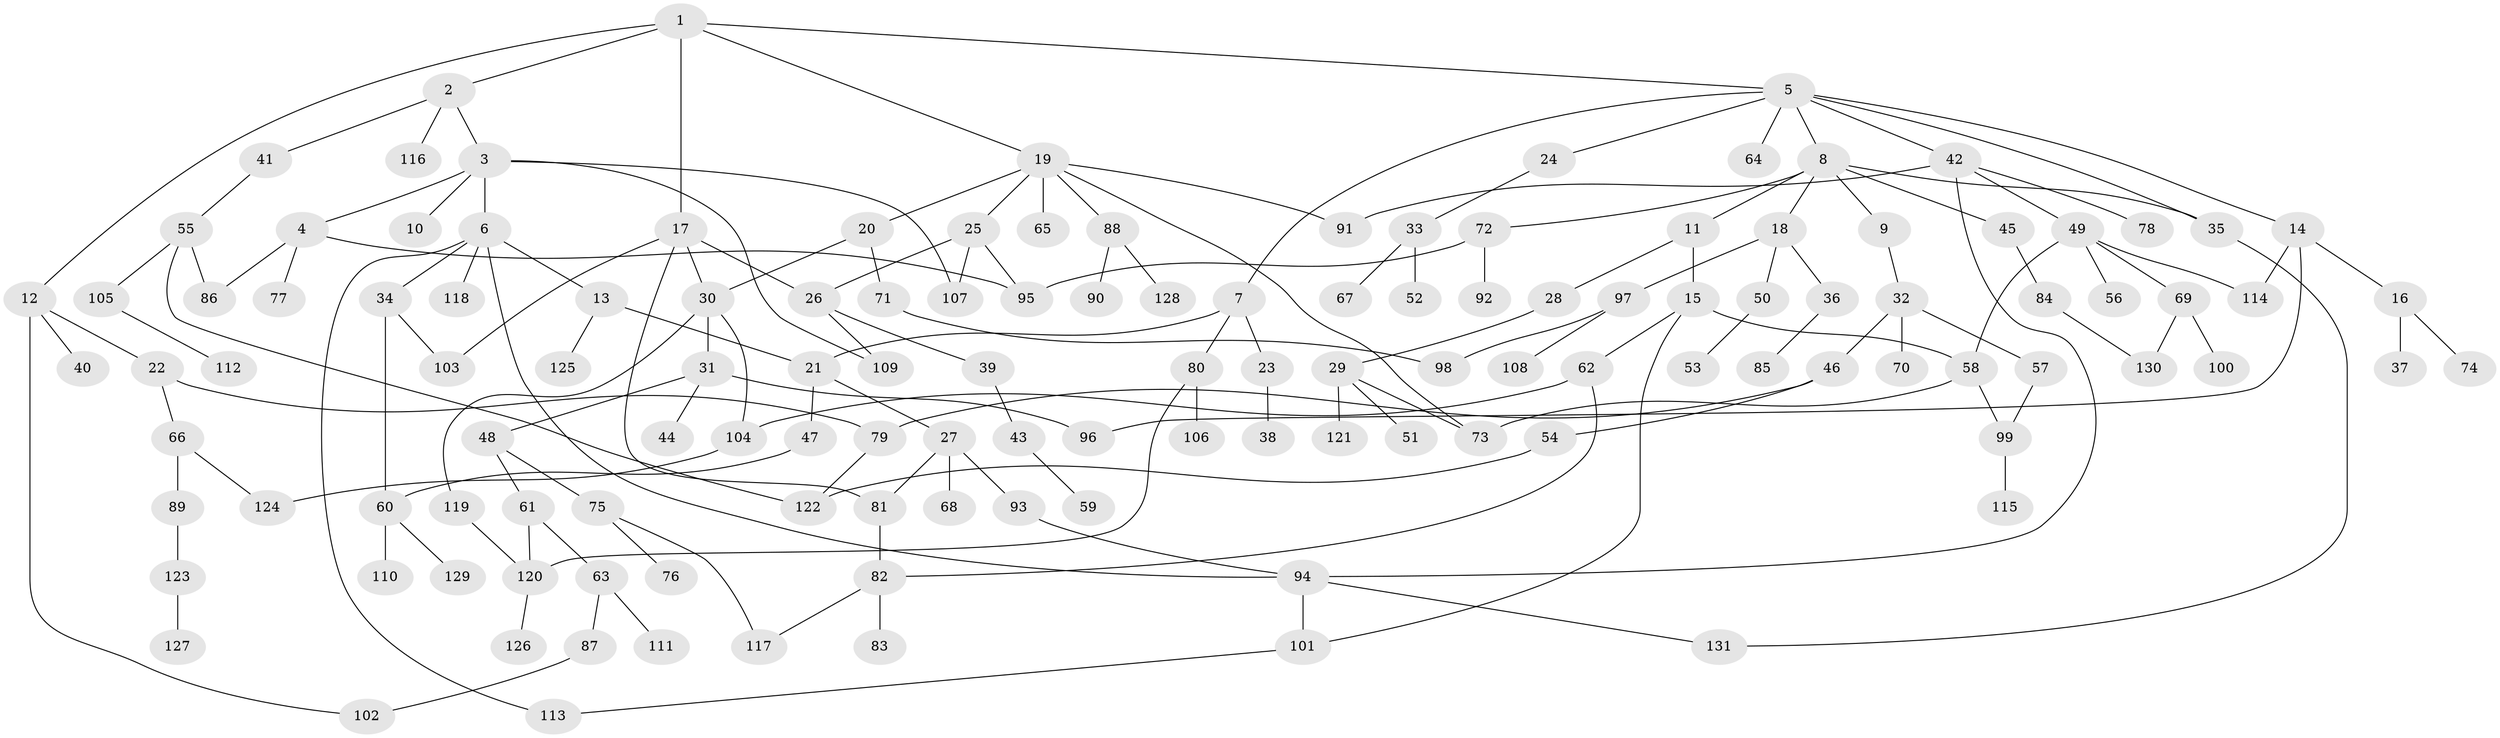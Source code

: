 // Generated by graph-tools (version 1.1) at 2025/25/03/09/25 03:25:31]
// undirected, 131 vertices, 166 edges
graph export_dot {
graph [start="1"]
  node [color=gray90,style=filled];
  1;
  2;
  3;
  4;
  5;
  6;
  7;
  8;
  9;
  10;
  11;
  12;
  13;
  14;
  15;
  16;
  17;
  18;
  19;
  20;
  21;
  22;
  23;
  24;
  25;
  26;
  27;
  28;
  29;
  30;
  31;
  32;
  33;
  34;
  35;
  36;
  37;
  38;
  39;
  40;
  41;
  42;
  43;
  44;
  45;
  46;
  47;
  48;
  49;
  50;
  51;
  52;
  53;
  54;
  55;
  56;
  57;
  58;
  59;
  60;
  61;
  62;
  63;
  64;
  65;
  66;
  67;
  68;
  69;
  70;
  71;
  72;
  73;
  74;
  75;
  76;
  77;
  78;
  79;
  80;
  81;
  82;
  83;
  84;
  85;
  86;
  87;
  88;
  89;
  90;
  91;
  92;
  93;
  94;
  95;
  96;
  97;
  98;
  99;
  100;
  101;
  102;
  103;
  104;
  105;
  106;
  107;
  108;
  109;
  110;
  111;
  112;
  113;
  114;
  115;
  116;
  117;
  118;
  119;
  120;
  121;
  122;
  123;
  124;
  125;
  126;
  127;
  128;
  129;
  130;
  131;
  1 -- 2;
  1 -- 5;
  1 -- 12;
  1 -- 17;
  1 -- 19;
  2 -- 3;
  2 -- 41;
  2 -- 116;
  3 -- 4;
  3 -- 6;
  3 -- 10;
  3 -- 107;
  3 -- 109;
  4 -- 77;
  4 -- 86;
  4 -- 95;
  5 -- 7;
  5 -- 8;
  5 -- 14;
  5 -- 24;
  5 -- 35;
  5 -- 42;
  5 -- 64;
  6 -- 13;
  6 -- 34;
  6 -- 94;
  6 -- 113;
  6 -- 118;
  7 -- 23;
  7 -- 80;
  7 -- 21;
  8 -- 9;
  8 -- 11;
  8 -- 18;
  8 -- 45;
  8 -- 72;
  8 -- 35;
  9 -- 32;
  11 -- 15;
  11 -- 28;
  12 -- 22;
  12 -- 40;
  12 -- 102;
  13 -- 21;
  13 -- 125;
  14 -- 16;
  14 -- 114;
  14 -- 96;
  15 -- 62;
  15 -- 58;
  15 -- 101;
  16 -- 37;
  16 -- 74;
  17 -- 26;
  17 -- 81;
  17 -- 103;
  17 -- 30;
  18 -- 36;
  18 -- 50;
  18 -- 97;
  19 -- 20;
  19 -- 25;
  19 -- 65;
  19 -- 88;
  19 -- 91;
  19 -- 73;
  20 -- 30;
  20 -- 71;
  21 -- 27;
  21 -- 47;
  22 -- 66;
  22 -- 79;
  23 -- 38;
  24 -- 33;
  25 -- 95;
  25 -- 107;
  25 -- 26;
  26 -- 39;
  26 -- 109;
  27 -- 68;
  27 -- 93;
  27 -- 81;
  28 -- 29;
  29 -- 51;
  29 -- 73;
  29 -- 121;
  30 -- 31;
  30 -- 119;
  30 -- 104;
  31 -- 44;
  31 -- 48;
  31 -- 96;
  32 -- 46;
  32 -- 57;
  32 -- 70;
  33 -- 52;
  33 -- 67;
  34 -- 60;
  34 -- 103;
  35 -- 131;
  36 -- 85;
  39 -- 43;
  41 -- 55;
  42 -- 49;
  42 -- 78;
  42 -- 91;
  42 -- 94;
  43 -- 59;
  45 -- 84;
  46 -- 54;
  46 -- 79;
  47 -- 60;
  48 -- 61;
  48 -- 75;
  49 -- 56;
  49 -- 58;
  49 -- 69;
  49 -- 114;
  50 -- 53;
  54 -- 122;
  55 -- 105;
  55 -- 122;
  55 -- 86;
  57 -- 99;
  58 -- 99;
  58 -- 73;
  60 -- 110;
  60 -- 129;
  61 -- 63;
  61 -- 120;
  62 -- 82;
  62 -- 104;
  63 -- 87;
  63 -- 111;
  66 -- 89;
  66 -- 124;
  69 -- 100;
  69 -- 130;
  71 -- 98;
  72 -- 92;
  72 -- 95;
  75 -- 76;
  75 -- 117;
  79 -- 122;
  80 -- 106;
  80 -- 120;
  81 -- 82;
  82 -- 83;
  82 -- 117;
  84 -- 130;
  87 -- 102;
  88 -- 90;
  88 -- 128;
  89 -- 123;
  93 -- 94;
  94 -- 101;
  94 -- 131;
  97 -- 108;
  97 -- 98;
  99 -- 115;
  101 -- 113;
  104 -- 124;
  105 -- 112;
  119 -- 120;
  120 -- 126;
  123 -- 127;
}
